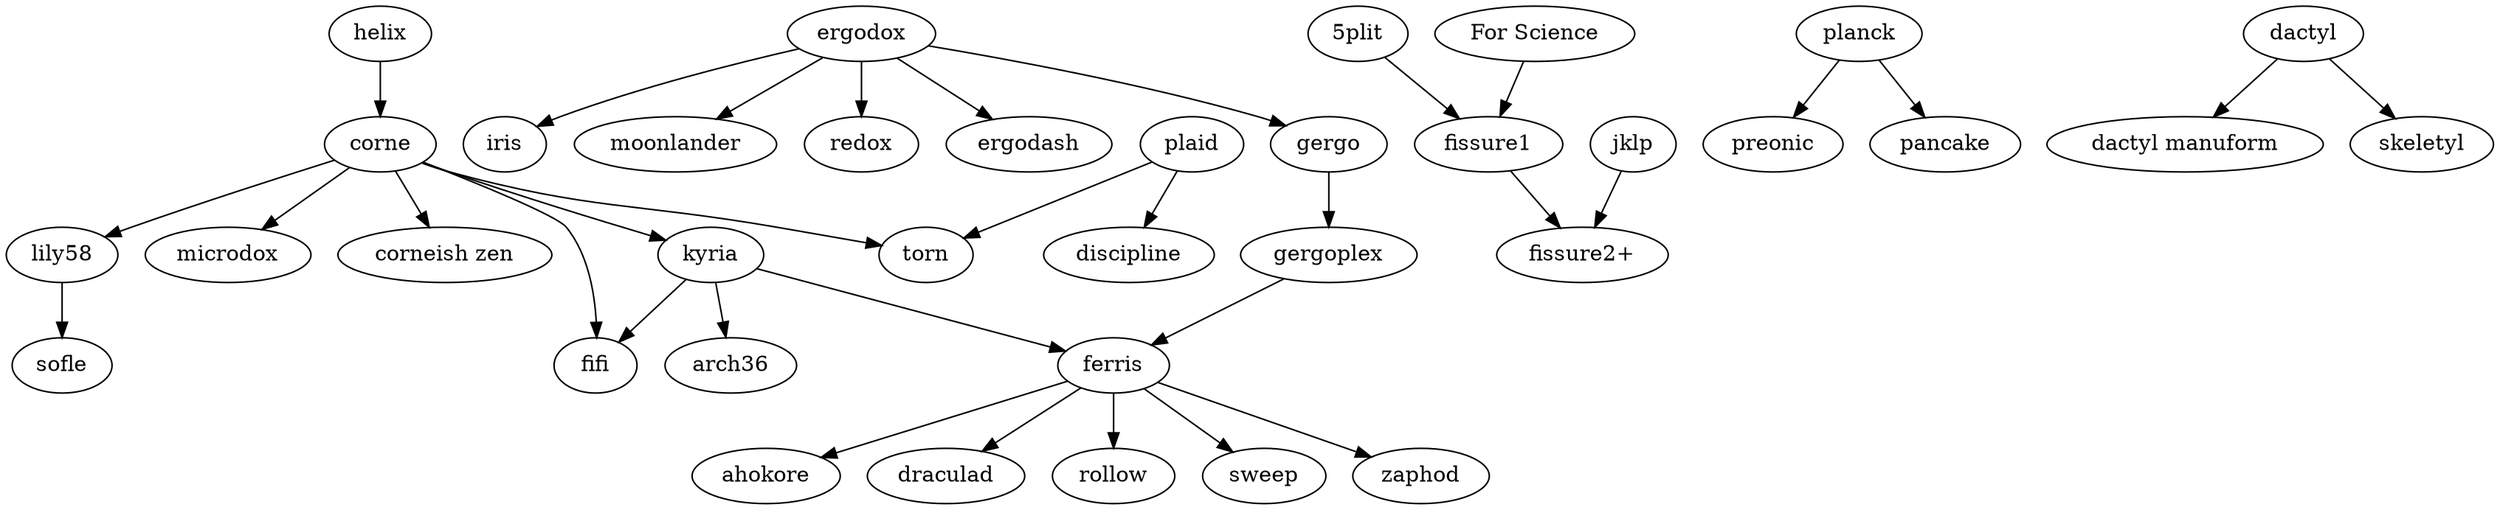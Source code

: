 digraph T {
  subgraph splits {
    helix -> corne;

    corne -> {
      "corneish zen",
      fifi,
      kyria,
      lily58,
      microdox,
      torn
    };

    lily58 -> sofle;

    kyria -> {
        arch36,
        ferris,
        fifi
    };

    ergodox -> {
      ergodash,
      gergo,
      iris,
      moonlander,
      redox
    };

    gergo -> gergoplex;
    gergoplex -> ferris;

    ferris -> {
      ahokore,
      draculad,
      rollow,
      sweep,
      zaphod
    };

    "5plit" -> "fissure1";
    "For Science" -> "fissure1";
    fissure1 -> "fissure2+";
    jklp -> "fissure2+";
  }

  subgraph ortholinear {
    plaid -> {
      discipline,
      torn
    };
    planck -> {
      preonic,
      pancake
    };
  }

  subgraph {
    dactyl -> {
      "dactyl manuform",
      skeletyl
    }
  }
}
